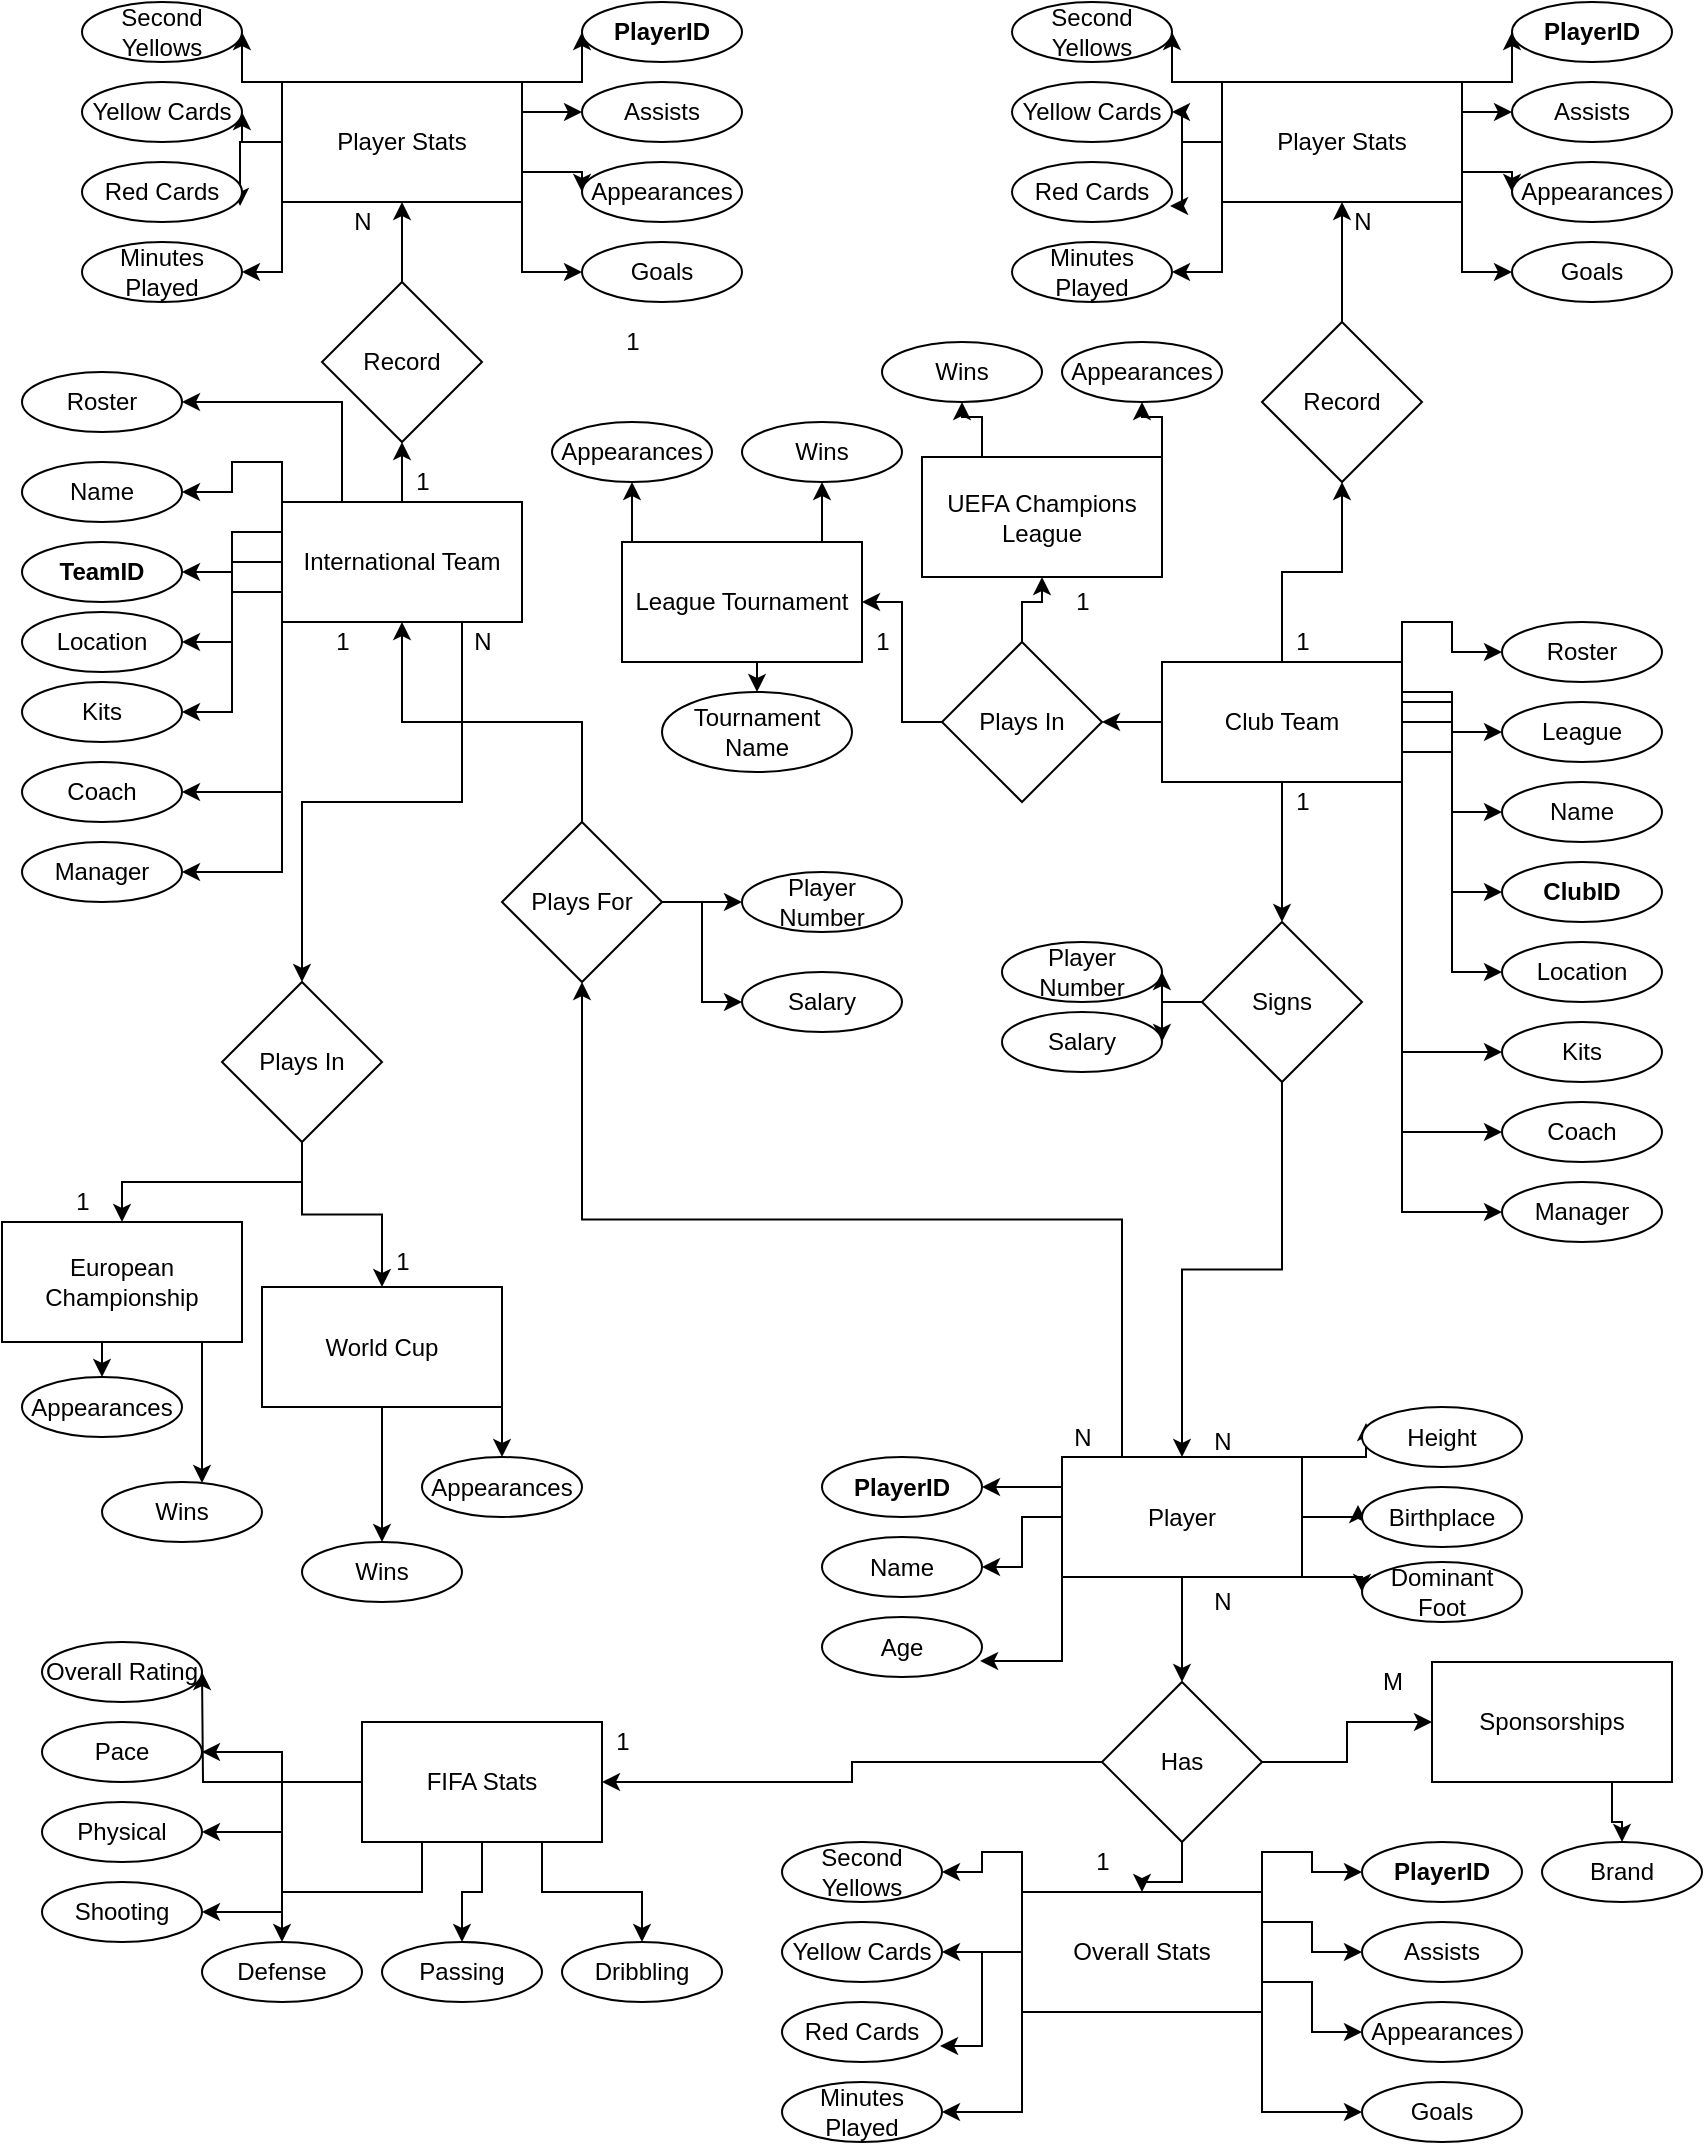 <mxfile version="14.8.3" type="github">
  <diagram id="hnnvDxnK_jNdMAZsy6wo" name="Page-1">
    <mxGraphModel dx="62" dy="824" grid="1" gridSize="10" guides="1" tooltips="1" connect="1" arrows="1" fold="1" page="1" pageScale="1" pageWidth="850" pageHeight="1100" math="0" shadow="0">
      <root>
        <mxCell id="0" />
        <mxCell id="1" parent="0" />
        <mxCell id="L8o548h7l8kxrl9L79Oe-96" style="edgeStyle=orthogonalEdgeStyle;rounded=0;orthogonalLoop=1;jettySize=auto;html=1;exitX=0.25;exitY=0;exitDx=0;exitDy=0;" edge="1" parent="1" source="L8o548h7l8kxrl9L79Oe-1" target="L8o548h7l8kxrl9L79Oe-9">
          <mxGeometry relative="1" as="geometry" />
        </mxCell>
        <mxCell id="L8o548h7l8kxrl9L79Oe-119" style="edgeStyle=orthogonalEdgeStyle;rounded=0;orthogonalLoop=1;jettySize=auto;html=1;exitX=0;exitY=0.25;exitDx=0;exitDy=0;entryX=1;entryY=0.5;entryDx=0;entryDy=0;" edge="1" parent="1" source="L8o548h7l8kxrl9L79Oe-1" target="L8o548h7l8kxrl9L79Oe-37">
          <mxGeometry relative="1" as="geometry" />
        </mxCell>
        <mxCell id="L8o548h7l8kxrl9L79Oe-120" style="edgeStyle=orthogonalEdgeStyle;rounded=0;orthogonalLoop=1;jettySize=auto;html=1;exitX=0;exitY=0.5;exitDx=0;exitDy=0;entryX=1;entryY=0.5;entryDx=0;entryDy=0;" edge="1" parent="1" source="L8o548h7l8kxrl9L79Oe-1" target="L8o548h7l8kxrl9L79Oe-2">
          <mxGeometry relative="1" as="geometry" />
        </mxCell>
        <mxCell id="L8o548h7l8kxrl9L79Oe-122" style="edgeStyle=orthogonalEdgeStyle;rounded=0;orthogonalLoop=1;jettySize=auto;html=1;exitX=0;exitY=1;exitDx=0;exitDy=0;entryX=0.988;entryY=0.733;entryDx=0;entryDy=0;entryPerimeter=0;" edge="1" parent="1" source="L8o548h7l8kxrl9L79Oe-1" target="L8o548h7l8kxrl9L79Oe-6">
          <mxGeometry relative="1" as="geometry" />
        </mxCell>
        <mxCell id="L8o548h7l8kxrl9L79Oe-123" style="edgeStyle=orthogonalEdgeStyle;rounded=0;orthogonalLoop=1;jettySize=auto;html=1;exitX=1;exitY=0;exitDx=0;exitDy=0;entryX=0.025;entryY=0.267;entryDx=0;entryDy=0;entryPerimeter=0;" edge="1" parent="1" source="L8o548h7l8kxrl9L79Oe-1" target="L8o548h7l8kxrl9L79Oe-14">
          <mxGeometry relative="1" as="geometry" />
        </mxCell>
        <mxCell id="L8o548h7l8kxrl9L79Oe-124" style="edgeStyle=orthogonalEdgeStyle;rounded=0;orthogonalLoop=1;jettySize=auto;html=1;exitX=1;exitY=0.5;exitDx=0;exitDy=0;entryX=-0.025;entryY=0.3;entryDx=0;entryDy=0;entryPerimeter=0;" edge="1" parent="1" source="L8o548h7l8kxrl9L79Oe-1" target="L8o548h7l8kxrl9L79Oe-8">
          <mxGeometry relative="1" as="geometry" />
        </mxCell>
        <mxCell id="L8o548h7l8kxrl9L79Oe-190" value="" style="edgeStyle=orthogonalEdgeStyle;rounded=0;orthogonalLoop=1;jettySize=auto;html=1;" edge="1" parent="1" source="L8o548h7l8kxrl9L79Oe-1" target="L8o548h7l8kxrl9L79Oe-47">
          <mxGeometry relative="1" as="geometry" />
        </mxCell>
        <mxCell id="L8o548h7l8kxrl9L79Oe-212" style="edgeStyle=orthogonalEdgeStyle;rounded=0;orthogonalLoop=1;jettySize=auto;html=1;exitX=1;exitY=1;exitDx=0;exitDy=0;entryX=0;entryY=0.5;entryDx=0;entryDy=0;" edge="1" parent="1" source="L8o548h7l8kxrl9L79Oe-1" target="L8o548h7l8kxrl9L79Oe-211">
          <mxGeometry relative="1" as="geometry" />
        </mxCell>
        <mxCell id="L8o548h7l8kxrl9L79Oe-1" value="Player" style="rounded=0;whiteSpace=wrap;html=1;" vertex="1" parent="1">
          <mxGeometry x="1380" y="747.5" width="120" height="60" as="geometry" />
        </mxCell>
        <mxCell id="L8o548h7l8kxrl9L79Oe-2" value="Name" style="ellipse;whiteSpace=wrap;html=1;" vertex="1" parent="1">
          <mxGeometry x="1260" y="787.5" width="80" height="30" as="geometry" />
        </mxCell>
        <mxCell id="L8o548h7l8kxrl9L79Oe-6" value="Age" style="ellipse;whiteSpace=wrap;html=1;" vertex="1" parent="1">
          <mxGeometry x="1260" y="827.5" width="80" height="30" as="geometry" />
        </mxCell>
        <mxCell id="L8o548h7l8kxrl9L79Oe-8" value="Birthplace" style="ellipse;whiteSpace=wrap;html=1;" vertex="1" parent="1">
          <mxGeometry x="1530" y="762.5" width="80" height="30" as="geometry" />
        </mxCell>
        <mxCell id="L8o548h7l8kxrl9L79Oe-97" style="edgeStyle=orthogonalEdgeStyle;rounded=0;orthogonalLoop=1;jettySize=auto;html=1;exitX=0.5;exitY=0;exitDx=0;exitDy=0;entryX=0.5;entryY=1;entryDx=0;entryDy=0;" edge="1" parent="1" source="L8o548h7l8kxrl9L79Oe-9" target="L8o548h7l8kxrl9L79Oe-18">
          <mxGeometry relative="1" as="geometry" />
        </mxCell>
        <mxCell id="L8o548h7l8kxrl9L79Oe-253" style="edgeStyle=orthogonalEdgeStyle;rounded=0;orthogonalLoop=1;jettySize=auto;html=1;exitX=1;exitY=0.5;exitDx=0;exitDy=0;entryX=0;entryY=0.5;entryDx=0;entryDy=0;" edge="1" parent="1" source="L8o548h7l8kxrl9L79Oe-9" target="L8o548h7l8kxrl9L79Oe-210">
          <mxGeometry relative="1" as="geometry" />
        </mxCell>
        <mxCell id="L8o548h7l8kxrl9L79Oe-254" style="edgeStyle=orthogonalEdgeStyle;rounded=0;orthogonalLoop=1;jettySize=auto;html=1;exitX=1;exitY=0.5;exitDx=0;exitDy=0;entryX=0;entryY=0.5;entryDx=0;entryDy=0;" edge="1" parent="1" source="L8o548h7l8kxrl9L79Oe-9" target="L8o548h7l8kxrl9L79Oe-182">
          <mxGeometry relative="1" as="geometry" />
        </mxCell>
        <mxCell id="L8o548h7l8kxrl9L79Oe-9" value="Plays For&lt;br&gt;" style="rhombus;whiteSpace=wrap;html=1;" vertex="1" parent="1">
          <mxGeometry x="1100" y="430" width="80" height="80" as="geometry" />
        </mxCell>
        <mxCell id="L8o548h7l8kxrl9L79Oe-14" value="Height" style="ellipse;whiteSpace=wrap;html=1;" vertex="1" parent="1">
          <mxGeometry x="1530" y="722.5" width="80" height="30" as="geometry" />
        </mxCell>
        <mxCell id="L8o548h7l8kxrl9L79Oe-15" value="Player Number" style="ellipse;whiteSpace=wrap;html=1;" vertex="1" parent="1">
          <mxGeometry x="1350" y="490" width="80" height="30" as="geometry" />
        </mxCell>
        <mxCell id="L8o548h7l8kxrl9L79Oe-95" value="" style="edgeStyle=orthogonalEdgeStyle;rounded=0;orthogonalLoop=1;jettySize=auto;html=1;" edge="1" parent="1" source="L8o548h7l8kxrl9L79Oe-16" target="L8o548h7l8kxrl9L79Oe-30">
          <mxGeometry relative="1" as="geometry" />
        </mxCell>
        <mxCell id="L8o548h7l8kxrl9L79Oe-106" style="edgeStyle=orthogonalEdgeStyle;rounded=0;orthogonalLoop=1;jettySize=auto;html=1;exitX=1;exitY=0;exitDx=0;exitDy=0;entryX=0;entryY=0.5;entryDx=0;entryDy=0;" edge="1" parent="1" source="L8o548h7l8kxrl9L79Oe-16" target="L8o548h7l8kxrl9L79Oe-60">
          <mxGeometry relative="1" as="geometry">
            <Array as="points">
              <mxPoint x="1550" y="370" />
              <mxPoint x="1575" y="370" />
              <mxPoint x="1575" y="385" />
            </Array>
          </mxGeometry>
        </mxCell>
        <mxCell id="L8o548h7l8kxrl9L79Oe-107" style="edgeStyle=orthogonalEdgeStyle;rounded=0;orthogonalLoop=1;jettySize=auto;html=1;exitX=1;exitY=0.25;exitDx=0;exitDy=0;entryX=0;entryY=0.5;entryDx=0;entryDy=0;" edge="1" parent="1" source="L8o548h7l8kxrl9L79Oe-16" target="L8o548h7l8kxrl9L79Oe-36">
          <mxGeometry relative="1" as="geometry" />
        </mxCell>
        <mxCell id="L8o548h7l8kxrl9L79Oe-108" style="edgeStyle=orthogonalEdgeStyle;rounded=0;orthogonalLoop=1;jettySize=auto;html=1;exitX=1;exitY=0.5;exitDx=0;exitDy=0;entryX=0;entryY=0.5;entryDx=0;entryDy=0;" edge="1" parent="1" source="L8o548h7l8kxrl9L79Oe-16" target="L8o548h7l8kxrl9L79Oe-57">
          <mxGeometry relative="1" as="geometry" />
        </mxCell>
        <mxCell id="L8o548h7l8kxrl9L79Oe-109" style="edgeStyle=orthogonalEdgeStyle;rounded=0;orthogonalLoop=1;jettySize=auto;html=1;exitX=1;exitY=0.75;exitDx=0;exitDy=0;entryX=0;entryY=0.5;entryDx=0;entryDy=0;" edge="1" parent="1" source="L8o548h7l8kxrl9L79Oe-16" target="L8o548h7l8kxrl9L79Oe-94">
          <mxGeometry relative="1" as="geometry" />
        </mxCell>
        <mxCell id="L8o548h7l8kxrl9L79Oe-110" style="edgeStyle=orthogonalEdgeStyle;rounded=0;orthogonalLoop=1;jettySize=auto;html=1;exitX=1;exitY=1;exitDx=0;exitDy=0;entryX=0;entryY=0.5;entryDx=0;entryDy=0;" edge="1" parent="1" source="L8o548h7l8kxrl9L79Oe-16" target="L8o548h7l8kxrl9L79Oe-93">
          <mxGeometry relative="1" as="geometry" />
        </mxCell>
        <mxCell id="L8o548h7l8kxrl9L79Oe-111" style="edgeStyle=orthogonalEdgeStyle;rounded=0;orthogonalLoop=1;jettySize=auto;html=1;exitX=1;exitY=1;exitDx=0;exitDy=0;entryX=0;entryY=0.5;entryDx=0;entryDy=0;" edge="1" parent="1" source="L8o548h7l8kxrl9L79Oe-16" target="L8o548h7l8kxrl9L79Oe-92">
          <mxGeometry relative="1" as="geometry" />
        </mxCell>
        <mxCell id="L8o548h7l8kxrl9L79Oe-112" style="edgeStyle=orthogonalEdgeStyle;rounded=0;orthogonalLoop=1;jettySize=auto;html=1;exitX=1;exitY=1;exitDx=0;exitDy=0;entryX=0;entryY=0.5;entryDx=0;entryDy=0;" edge="1" parent="1" source="L8o548h7l8kxrl9L79Oe-16" target="L8o548h7l8kxrl9L79Oe-91">
          <mxGeometry relative="1" as="geometry" />
        </mxCell>
        <mxCell id="L8o548h7l8kxrl9L79Oe-172" value="" style="edgeStyle=orthogonalEdgeStyle;rounded=0;orthogonalLoop=1;jettySize=auto;html=1;" edge="1" parent="1" source="L8o548h7l8kxrl9L79Oe-16" target="L8o548h7l8kxrl9L79Oe-171">
          <mxGeometry relative="1" as="geometry" />
        </mxCell>
        <mxCell id="L8o548h7l8kxrl9L79Oe-209" style="edgeStyle=orthogonalEdgeStyle;rounded=0;orthogonalLoop=1;jettySize=auto;html=1;exitX=1;exitY=0;exitDx=0;exitDy=0;entryX=0;entryY=0.5;entryDx=0;entryDy=0;" edge="1" parent="1" source="L8o548h7l8kxrl9L79Oe-16" target="L8o548h7l8kxrl9L79Oe-207">
          <mxGeometry relative="1" as="geometry" />
        </mxCell>
        <mxCell id="L8o548h7l8kxrl9L79Oe-230" value="" style="edgeStyle=orthogonalEdgeStyle;rounded=0;orthogonalLoop=1;jettySize=auto;html=1;" edge="1" parent="1" source="L8o548h7l8kxrl9L79Oe-16" target="L8o548h7l8kxrl9L79Oe-229">
          <mxGeometry relative="1" as="geometry" />
        </mxCell>
        <mxCell id="L8o548h7l8kxrl9L79Oe-16" value="Club Team" style="rounded=0;whiteSpace=wrap;html=1;" vertex="1" parent="1">
          <mxGeometry x="1430" y="350" width="120" height="60" as="geometry" />
        </mxCell>
        <mxCell id="L8o548h7l8kxrl9L79Oe-113" style="edgeStyle=orthogonalEdgeStyle;rounded=0;orthogonalLoop=1;jettySize=auto;html=1;exitX=0;exitY=0;exitDx=0;exitDy=0;entryX=1;entryY=0.5;entryDx=0;entryDy=0;" edge="1" parent="1" source="L8o548h7l8kxrl9L79Oe-18" target="L8o548h7l8kxrl9L79Oe-34">
          <mxGeometry relative="1" as="geometry" />
        </mxCell>
        <mxCell id="L8o548h7l8kxrl9L79Oe-114" style="edgeStyle=orthogonalEdgeStyle;rounded=0;orthogonalLoop=1;jettySize=auto;html=1;exitX=0;exitY=0.25;exitDx=0;exitDy=0;entryX=1;entryY=0.5;entryDx=0;entryDy=0;" edge="1" parent="1" source="L8o548h7l8kxrl9L79Oe-18" target="L8o548h7l8kxrl9L79Oe-56">
          <mxGeometry relative="1" as="geometry" />
        </mxCell>
        <mxCell id="L8o548h7l8kxrl9L79Oe-115" style="edgeStyle=orthogonalEdgeStyle;rounded=0;orthogonalLoop=1;jettySize=auto;html=1;exitX=0;exitY=0.5;exitDx=0;exitDy=0;entryX=1;entryY=0.5;entryDx=0;entryDy=0;" edge="1" parent="1" source="L8o548h7l8kxrl9L79Oe-18" target="L8o548h7l8kxrl9L79Oe-69">
          <mxGeometry relative="1" as="geometry" />
        </mxCell>
        <mxCell id="L8o548h7l8kxrl9L79Oe-116" style="edgeStyle=orthogonalEdgeStyle;rounded=0;orthogonalLoop=1;jettySize=auto;html=1;exitX=0;exitY=0.75;exitDx=0;exitDy=0;entryX=1;entryY=0.5;entryDx=0;entryDy=0;" edge="1" parent="1" source="L8o548h7l8kxrl9L79Oe-18" target="L8o548h7l8kxrl9L79Oe-68">
          <mxGeometry relative="1" as="geometry" />
        </mxCell>
        <mxCell id="L8o548h7l8kxrl9L79Oe-117" style="edgeStyle=orthogonalEdgeStyle;rounded=0;orthogonalLoop=1;jettySize=auto;html=1;exitX=0;exitY=1;exitDx=0;exitDy=0;entryX=1;entryY=0.5;entryDx=0;entryDy=0;" edge="1" parent="1" source="L8o548h7l8kxrl9L79Oe-18" target="L8o548h7l8kxrl9L79Oe-67">
          <mxGeometry relative="1" as="geometry" />
        </mxCell>
        <mxCell id="L8o548h7l8kxrl9L79Oe-118" style="edgeStyle=orthogonalEdgeStyle;rounded=0;orthogonalLoop=1;jettySize=auto;html=1;exitX=0;exitY=1;exitDx=0;exitDy=0;entryX=1;entryY=0.5;entryDx=0;entryDy=0;" edge="1" parent="1" source="L8o548h7l8kxrl9L79Oe-18" target="L8o548h7l8kxrl9L79Oe-66">
          <mxGeometry relative="1" as="geometry" />
        </mxCell>
        <mxCell id="L8o548h7l8kxrl9L79Oe-176" value="" style="edgeStyle=orthogonalEdgeStyle;rounded=0;orthogonalLoop=1;jettySize=auto;html=1;" edge="1" parent="1" source="L8o548h7l8kxrl9L79Oe-18" target="L8o548h7l8kxrl9L79Oe-174">
          <mxGeometry relative="1" as="geometry" />
        </mxCell>
        <mxCell id="L8o548h7l8kxrl9L79Oe-180" style="edgeStyle=orthogonalEdgeStyle;rounded=0;orthogonalLoop=1;jettySize=auto;html=1;exitX=0.75;exitY=1;exitDx=0;exitDy=0;" edge="1" parent="1" source="L8o548h7l8kxrl9L79Oe-18" target="L8o548h7l8kxrl9L79Oe-78">
          <mxGeometry relative="1" as="geometry" />
        </mxCell>
        <mxCell id="L8o548h7l8kxrl9L79Oe-208" style="edgeStyle=orthogonalEdgeStyle;rounded=0;orthogonalLoop=1;jettySize=auto;html=1;exitX=0.25;exitY=0;exitDx=0;exitDy=0;entryX=1;entryY=0.5;entryDx=0;entryDy=0;" edge="1" parent="1" source="L8o548h7l8kxrl9L79Oe-18" target="L8o548h7l8kxrl9L79Oe-206">
          <mxGeometry relative="1" as="geometry" />
        </mxCell>
        <mxCell id="L8o548h7l8kxrl9L79Oe-18" value="International Team" style="rounded=0;whiteSpace=wrap;html=1;" vertex="1" parent="1">
          <mxGeometry x="990" y="270" width="120" height="60" as="geometry" />
        </mxCell>
        <mxCell id="L8o548h7l8kxrl9L79Oe-191" style="edgeStyle=orthogonalEdgeStyle;rounded=0;orthogonalLoop=1;jettySize=auto;html=1;exitX=0.5;exitY=1;exitDx=0;exitDy=0;" edge="1" parent="1" source="L8o548h7l8kxrl9L79Oe-30" target="L8o548h7l8kxrl9L79Oe-1">
          <mxGeometry relative="1" as="geometry" />
        </mxCell>
        <mxCell id="L8o548h7l8kxrl9L79Oe-200" style="edgeStyle=orthogonalEdgeStyle;rounded=0;orthogonalLoop=1;jettySize=auto;html=1;exitX=0;exitY=0.5;exitDx=0;exitDy=0;" edge="1" parent="1" source="L8o548h7l8kxrl9L79Oe-30" target="L8o548h7l8kxrl9L79Oe-15">
          <mxGeometry relative="1" as="geometry" />
        </mxCell>
        <mxCell id="L8o548h7l8kxrl9L79Oe-201" style="edgeStyle=orthogonalEdgeStyle;rounded=0;orthogonalLoop=1;jettySize=auto;html=1;exitX=0;exitY=0.5;exitDx=0;exitDy=0;entryX=1;entryY=0.5;entryDx=0;entryDy=0;" edge="1" parent="1" source="L8o548h7l8kxrl9L79Oe-30" target="L8o548h7l8kxrl9L79Oe-70">
          <mxGeometry relative="1" as="geometry" />
        </mxCell>
        <mxCell id="L8o548h7l8kxrl9L79Oe-30" value="Signs" style="rhombus;whiteSpace=wrap;html=1;" vertex="1" parent="1">
          <mxGeometry x="1450" y="480" width="80" height="80" as="geometry" />
        </mxCell>
        <mxCell id="L8o548h7l8kxrl9L79Oe-34" value="Name" style="ellipse;whiteSpace=wrap;html=1;rounded=0;" vertex="1" parent="1">
          <mxGeometry x="860" y="250" width="80" height="30" as="geometry" />
        </mxCell>
        <mxCell id="L8o548h7l8kxrl9L79Oe-36" value="Name" style="ellipse;whiteSpace=wrap;html=1;rounded=0;" vertex="1" parent="1">
          <mxGeometry x="1600" y="410" width="80" height="30" as="geometry" />
        </mxCell>
        <mxCell id="L8o548h7l8kxrl9L79Oe-37" value="&lt;b&gt;PlayerID&lt;/b&gt;" style="ellipse;whiteSpace=wrap;html=1;" vertex="1" parent="1">
          <mxGeometry x="1260" y="747.5" width="80" height="30" as="geometry" />
        </mxCell>
        <mxCell id="L8o548h7l8kxrl9L79Oe-177" value="" style="edgeStyle=orthogonalEdgeStyle;rounded=0;orthogonalLoop=1;jettySize=auto;html=1;" edge="1" parent="1" source="L8o548h7l8kxrl9L79Oe-47" target="L8o548h7l8kxrl9L79Oe-48">
          <mxGeometry relative="1" as="geometry" />
        </mxCell>
        <mxCell id="L8o548h7l8kxrl9L79Oe-214" value="" style="edgeStyle=orthogonalEdgeStyle;rounded=0;orthogonalLoop=1;jettySize=auto;html=1;" edge="1" parent="1" source="L8o548h7l8kxrl9L79Oe-47" target="L8o548h7l8kxrl9L79Oe-213">
          <mxGeometry relative="1" as="geometry" />
        </mxCell>
        <mxCell id="L8o548h7l8kxrl9L79Oe-279" value="" style="edgeStyle=orthogonalEdgeStyle;rounded=0;orthogonalLoop=1;jettySize=auto;html=1;" edge="1" parent="1" source="L8o548h7l8kxrl9L79Oe-47" target="L8o548h7l8kxrl9L79Oe-267">
          <mxGeometry relative="1" as="geometry" />
        </mxCell>
        <mxCell id="L8o548h7l8kxrl9L79Oe-47" value="Has" style="rhombus;whiteSpace=wrap;html=1;" vertex="1" parent="1">
          <mxGeometry x="1400" y="860" width="80" height="80" as="geometry" />
        </mxCell>
        <mxCell id="L8o548h7l8kxrl9L79Oe-278" style="edgeStyle=orthogonalEdgeStyle;rounded=0;orthogonalLoop=1;jettySize=auto;html=1;exitX=0.75;exitY=1;exitDx=0;exitDy=0;" edge="1" parent="1" source="L8o548h7l8kxrl9L79Oe-48" target="L8o548h7l8kxrl9L79Oe-204">
          <mxGeometry relative="1" as="geometry" />
        </mxCell>
        <mxCell id="L8o548h7l8kxrl9L79Oe-48" value="Sponsorships" style="rounded=0;whiteSpace=wrap;html=1;" vertex="1" parent="1">
          <mxGeometry x="1565" y="850" width="120" height="60" as="geometry" />
        </mxCell>
        <mxCell id="L8o548h7l8kxrl9L79Oe-56" value="&lt;b&gt;TeamID&lt;/b&gt;" style="ellipse;whiteSpace=wrap;html=1;" vertex="1" parent="1">
          <mxGeometry x="860" y="290" width="80" height="30" as="geometry" />
        </mxCell>
        <mxCell id="L8o548h7l8kxrl9L79Oe-57" value="&lt;b&gt;ClubID&lt;/b&gt;" style="ellipse;whiteSpace=wrap;html=1;" vertex="1" parent="1">
          <mxGeometry x="1600" y="450" width="80" height="30" as="geometry" />
        </mxCell>
        <mxCell id="L8o548h7l8kxrl9L79Oe-60" value="League" style="ellipse;whiteSpace=wrap;html=1;" vertex="1" parent="1">
          <mxGeometry x="1600" y="370" width="80" height="30" as="geometry" />
        </mxCell>
        <mxCell id="L8o548h7l8kxrl9L79Oe-61" value="Wins" style="ellipse;whiteSpace=wrap;html=1;" vertex="1" parent="1">
          <mxGeometry x="1000" y="790" width="80" height="30" as="geometry" />
        </mxCell>
        <mxCell id="L8o548h7l8kxrl9L79Oe-62" value="Appearances" style="ellipse;whiteSpace=wrap;html=1;" vertex="1" parent="1">
          <mxGeometry x="1060" y="747.5" width="80" height="30" as="geometry" />
        </mxCell>
        <mxCell id="L8o548h7l8kxrl9L79Oe-66" value="Manager" style="ellipse;whiteSpace=wrap;html=1;" vertex="1" parent="1">
          <mxGeometry x="860" y="440" width="80" height="30" as="geometry" />
        </mxCell>
        <mxCell id="L8o548h7l8kxrl9L79Oe-67" value="Coach" style="ellipse;whiteSpace=wrap;html=1;" vertex="1" parent="1">
          <mxGeometry x="860" y="400" width="80" height="30" as="geometry" />
        </mxCell>
        <mxCell id="L8o548h7l8kxrl9L79Oe-68" value="Kits" style="ellipse;whiteSpace=wrap;html=1;" vertex="1" parent="1">
          <mxGeometry x="860" y="360" width="80" height="30" as="geometry" />
        </mxCell>
        <mxCell id="L8o548h7l8kxrl9L79Oe-69" value="Location" style="ellipse;whiteSpace=wrap;html=1;" vertex="1" parent="1">
          <mxGeometry x="860" y="325" width="80" height="30" as="geometry" />
        </mxCell>
        <mxCell id="L8o548h7l8kxrl9L79Oe-70" value="Salary" style="ellipse;whiteSpace=wrap;html=1;" vertex="1" parent="1">
          <mxGeometry x="1350" y="525" width="80" height="30" as="geometry" />
        </mxCell>
        <mxCell id="L8o548h7l8kxrl9L79Oe-81" value="" style="edgeStyle=orthogonalEdgeStyle;rounded=0;orthogonalLoop=1;jettySize=auto;html=1;" edge="1" parent="1" source="L8o548h7l8kxrl9L79Oe-78" target="L8o548h7l8kxrl9L79Oe-80">
          <mxGeometry relative="1" as="geometry" />
        </mxCell>
        <mxCell id="L8o548h7l8kxrl9L79Oe-178" value="" style="edgeStyle=orthogonalEdgeStyle;rounded=0;orthogonalLoop=1;jettySize=auto;html=1;" edge="1" parent="1" source="L8o548h7l8kxrl9L79Oe-78" target="L8o548h7l8kxrl9L79Oe-86">
          <mxGeometry relative="1" as="geometry" />
        </mxCell>
        <mxCell id="L8o548h7l8kxrl9L79Oe-78" value="Plays In" style="rhombus;whiteSpace=wrap;html=1;" vertex="1" parent="1">
          <mxGeometry x="960" y="510" width="80" height="80" as="geometry" />
        </mxCell>
        <mxCell id="L8o548h7l8kxrl9L79Oe-186" style="edgeStyle=orthogonalEdgeStyle;rounded=0;orthogonalLoop=1;jettySize=auto;html=1;exitX=1;exitY=1;exitDx=0;exitDy=0;" edge="1" parent="1" source="L8o548h7l8kxrl9L79Oe-80" target="L8o548h7l8kxrl9L79Oe-62">
          <mxGeometry relative="1" as="geometry" />
        </mxCell>
        <mxCell id="L8o548h7l8kxrl9L79Oe-188" style="edgeStyle=orthogonalEdgeStyle;rounded=0;orthogonalLoop=1;jettySize=auto;html=1;exitX=0.5;exitY=1;exitDx=0;exitDy=0;entryX=0.5;entryY=0;entryDx=0;entryDy=0;" edge="1" parent="1" source="L8o548h7l8kxrl9L79Oe-80" target="L8o548h7l8kxrl9L79Oe-61">
          <mxGeometry relative="1" as="geometry" />
        </mxCell>
        <mxCell id="L8o548h7l8kxrl9L79Oe-80" value="World Cup" style="rounded=0;whiteSpace=wrap;html=1;" vertex="1" parent="1">
          <mxGeometry x="980" y="662.5" width="120" height="60" as="geometry" />
        </mxCell>
        <mxCell id="L8o548h7l8kxrl9L79Oe-131" value="" style="edgeStyle=orthogonalEdgeStyle;rounded=0;orthogonalLoop=1;jettySize=auto;html=1;" edge="1" parent="1" source="L8o548h7l8kxrl9L79Oe-86" target="L8o548h7l8kxrl9L79Oe-130">
          <mxGeometry relative="1" as="geometry">
            <Array as="points">
              <mxPoint x="900" y="700" />
              <mxPoint x="900" y="700" />
            </Array>
          </mxGeometry>
        </mxCell>
        <mxCell id="L8o548h7l8kxrl9L79Oe-189" style="edgeStyle=orthogonalEdgeStyle;rounded=0;orthogonalLoop=1;jettySize=auto;html=1;exitX=0.75;exitY=1;exitDx=0;exitDy=0;" edge="1" parent="1" source="L8o548h7l8kxrl9L79Oe-86" target="L8o548h7l8kxrl9L79Oe-129">
          <mxGeometry relative="1" as="geometry">
            <Array as="points">
              <mxPoint x="950" y="690" />
            </Array>
          </mxGeometry>
        </mxCell>
        <mxCell id="L8o548h7l8kxrl9L79Oe-86" value="European Championship" style="rounded=0;whiteSpace=wrap;html=1;" vertex="1" parent="1">
          <mxGeometry x="850" y="630" width="120" height="60" as="geometry" />
        </mxCell>
        <mxCell id="L8o548h7l8kxrl9L79Oe-91" value="Manager" style="ellipse;whiteSpace=wrap;html=1;" vertex="1" parent="1">
          <mxGeometry x="1600" y="610" width="80" height="30" as="geometry" />
        </mxCell>
        <mxCell id="L8o548h7l8kxrl9L79Oe-92" value="Coach" style="ellipse;whiteSpace=wrap;html=1;" vertex="1" parent="1">
          <mxGeometry x="1600" y="570" width="80" height="30" as="geometry" />
        </mxCell>
        <mxCell id="L8o548h7l8kxrl9L79Oe-93" value="Kits" style="ellipse;whiteSpace=wrap;html=1;" vertex="1" parent="1">
          <mxGeometry x="1600" y="530" width="80" height="30" as="geometry" />
        </mxCell>
        <mxCell id="L8o548h7l8kxrl9L79Oe-94" value="Location" style="ellipse;whiteSpace=wrap;html=1;" vertex="1" parent="1">
          <mxGeometry x="1600" y="490" width="80" height="30" as="geometry" />
        </mxCell>
        <mxCell id="L8o548h7l8kxrl9L79Oe-100" value="N" style="text;html=1;align=center;verticalAlign=middle;resizable=0;points=[];autosize=1;strokeColor=none;" vertex="1" parent="1">
          <mxGeometry x="1380" y="727.5" width="20" height="20" as="geometry" />
        </mxCell>
        <mxCell id="L8o548h7l8kxrl9L79Oe-101" value="1" style="text;html=1;align=center;verticalAlign=middle;resizable=0;points=[];autosize=1;strokeColor=none;" vertex="1" parent="1">
          <mxGeometry x="1010" y="330" width="20" height="20" as="geometry" />
        </mxCell>
        <mxCell id="L8o548h7l8kxrl9L79Oe-104" value="M" style="text;html=1;align=center;verticalAlign=middle;resizable=0;points=[];autosize=1;strokeColor=none;" vertex="1" parent="1">
          <mxGeometry x="1530" y="850" width="30" height="20" as="geometry" />
        </mxCell>
        <mxCell id="L8o548h7l8kxrl9L79Oe-129" value="Wins" style="ellipse;whiteSpace=wrap;html=1;" vertex="1" parent="1">
          <mxGeometry x="900" y="760" width="80" height="30" as="geometry" />
        </mxCell>
        <mxCell id="L8o548h7l8kxrl9L79Oe-130" value="Appearances" style="ellipse;whiteSpace=wrap;html=1;" vertex="1" parent="1">
          <mxGeometry x="860" y="707.5" width="80" height="30" as="geometry" />
        </mxCell>
        <mxCell id="L8o548h7l8kxrl9L79Oe-145" value="" style="edgeStyle=orthogonalEdgeStyle;rounded=0;orthogonalLoop=1;jettySize=auto;html=1;" edge="1" parent="1" source="L8o548h7l8kxrl9L79Oe-135" target="L8o548h7l8kxrl9L79Oe-140">
          <mxGeometry relative="1" as="geometry" />
        </mxCell>
        <mxCell id="L8o548h7l8kxrl9L79Oe-146" style="edgeStyle=orthogonalEdgeStyle;rounded=0;orthogonalLoop=1;jettySize=auto;html=1;exitX=0;exitY=0.5;exitDx=0;exitDy=0;entryX=0.988;entryY=0.733;entryDx=0;entryDy=0;entryPerimeter=0;" edge="1" parent="1" source="L8o548h7l8kxrl9L79Oe-135" target="L8o548h7l8kxrl9L79Oe-139">
          <mxGeometry relative="1" as="geometry" />
        </mxCell>
        <mxCell id="L8o548h7l8kxrl9L79Oe-147" style="edgeStyle=orthogonalEdgeStyle;rounded=0;orthogonalLoop=1;jettySize=auto;html=1;exitX=0;exitY=1;exitDx=0;exitDy=0;entryX=1;entryY=0.5;entryDx=0;entryDy=0;" edge="1" parent="1" source="L8o548h7l8kxrl9L79Oe-135" target="L8o548h7l8kxrl9L79Oe-137">
          <mxGeometry relative="1" as="geometry" />
        </mxCell>
        <mxCell id="L8o548h7l8kxrl9L79Oe-148" style="edgeStyle=orthogonalEdgeStyle;rounded=0;orthogonalLoop=1;jettySize=auto;html=1;exitX=0;exitY=0;exitDx=0;exitDy=0;entryX=1;entryY=0.5;entryDx=0;entryDy=0;" edge="1" parent="1" source="L8o548h7l8kxrl9L79Oe-135" target="L8o548h7l8kxrl9L79Oe-138">
          <mxGeometry relative="1" as="geometry" />
        </mxCell>
        <mxCell id="L8o548h7l8kxrl9L79Oe-149" style="edgeStyle=orthogonalEdgeStyle;rounded=0;orthogonalLoop=1;jettySize=auto;html=1;exitX=1;exitY=0;exitDx=0;exitDy=0;entryX=0;entryY=0.5;entryDx=0;entryDy=0;" edge="1" parent="1" source="L8o548h7l8kxrl9L79Oe-135" target="L8o548h7l8kxrl9L79Oe-136">
          <mxGeometry relative="1" as="geometry" />
        </mxCell>
        <mxCell id="L8o548h7l8kxrl9L79Oe-150" style="edgeStyle=orthogonalEdgeStyle;rounded=0;orthogonalLoop=1;jettySize=auto;html=1;exitX=1;exitY=0.25;exitDx=0;exitDy=0;entryX=0;entryY=0.5;entryDx=0;entryDy=0;" edge="1" parent="1" source="L8o548h7l8kxrl9L79Oe-135" target="L8o548h7l8kxrl9L79Oe-141">
          <mxGeometry relative="1" as="geometry" />
        </mxCell>
        <mxCell id="L8o548h7l8kxrl9L79Oe-151" style="edgeStyle=orthogonalEdgeStyle;rounded=0;orthogonalLoop=1;jettySize=auto;html=1;exitX=1;exitY=0.75;exitDx=0;exitDy=0;entryX=0;entryY=0.5;entryDx=0;entryDy=0;" edge="1" parent="1" source="L8o548h7l8kxrl9L79Oe-135" target="L8o548h7l8kxrl9L79Oe-143">
          <mxGeometry relative="1" as="geometry" />
        </mxCell>
        <mxCell id="L8o548h7l8kxrl9L79Oe-153" style="edgeStyle=orthogonalEdgeStyle;rounded=0;orthogonalLoop=1;jettySize=auto;html=1;exitX=1;exitY=1;exitDx=0;exitDy=0;entryX=0;entryY=0.5;entryDx=0;entryDy=0;" edge="1" parent="1" source="L8o548h7l8kxrl9L79Oe-135" target="L8o548h7l8kxrl9L79Oe-142">
          <mxGeometry relative="1" as="geometry" />
        </mxCell>
        <mxCell id="L8o548h7l8kxrl9L79Oe-135" value="Player Stats" style="rounded=0;whiteSpace=wrap;html=1;" vertex="1" parent="1">
          <mxGeometry x="1460" y="60" width="120" height="60" as="geometry" />
        </mxCell>
        <mxCell id="L8o548h7l8kxrl9L79Oe-136" value="&lt;b&gt;PlayerID&lt;/b&gt;" style="ellipse;whiteSpace=wrap;html=1;" vertex="1" parent="1">
          <mxGeometry x="1605" y="20" width="80" height="30" as="geometry" />
        </mxCell>
        <mxCell id="L8o548h7l8kxrl9L79Oe-137" value="Minutes Played" style="ellipse;whiteSpace=wrap;html=1;" vertex="1" parent="1">
          <mxGeometry x="1355" y="140" width="80" height="30" as="geometry" />
        </mxCell>
        <mxCell id="L8o548h7l8kxrl9L79Oe-138" value="Second Yellows" style="ellipse;whiteSpace=wrap;html=1;" vertex="1" parent="1">
          <mxGeometry x="1355" y="20" width="80" height="30" as="geometry" />
        </mxCell>
        <mxCell id="L8o548h7l8kxrl9L79Oe-139" value="Red Cards" style="ellipse;whiteSpace=wrap;html=1;" vertex="1" parent="1">
          <mxGeometry x="1355" y="100" width="80" height="30" as="geometry" />
        </mxCell>
        <mxCell id="L8o548h7l8kxrl9L79Oe-140" value="Yellow Cards" style="ellipse;whiteSpace=wrap;html=1;" vertex="1" parent="1">
          <mxGeometry x="1355" y="60" width="80" height="30" as="geometry" />
        </mxCell>
        <mxCell id="L8o548h7l8kxrl9L79Oe-141" value="Assists" style="ellipse;whiteSpace=wrap;html=1;" vertex="1" parent="1">
          <mxGeometry x="1605" y="60" width="80" height="30" as="geometry" />
        </mxCell>
        <mxCell id="L8o548h7l8kxrl9L79Oe-142" value="Goals" style="ellipse;whiteSpace=wrap;html=1;" vertex="1" parent="1">
          <mxGeometry x="1605" y="140" width="80" height="30" as="geometry" />
        </mxCell>
        <mxCell id="L8o548h7l8kxrl9L79Oe-143" value="Appearances" style="ellipse;whiteSpace=wrap;html=1;" vertex="1" parent="1">
          <mxGeometry x="1605" y="100" width="80" height="30" as="geometry" />
        </mxCell>
        <mxCell id="L8o548h7l8kxrl9L79Oe-154" value="" style="edgeStyle=orthogonalEdgeStyle;rounded=0;orthogonalLoop=1;jettySize=auto;html=1;" edge="1" parent="1" source="L8o548h7l8kxrl9L79Oe-162" target="L8o548h7l8kxrl9L79Oe-167">
          <mxGeometry relative="1" as="geometry" />
        </mxCell>
        <mxCell id="L8o548h7l8kxrl9L79Oe-155" style="edgeStyle=orthogonalEdgeStyle;rounded=0;orthogonalLoop=1;jettySize=auto;html=1;exitX=0;exitY=0.5;exitDx=0;exitDy=0;entryX=0.988;entryY=0.733;entryDx=0;entryDy=0;entryPerimeter=0;" edge="1" parent="1" source="L8o548h7l8kxrl9L79Oe-162" target="L8o548h7l8kxrl9L79Oe-166">
          <mxGeometry relative="1" as="geometry" />
        </mxCell>
        <mxCell id="L8o548h7l8kxrl9L79Oe-156" style="edgeStyle=orthogonalEdgeStyle;rounded=0;orthogonalLoop=1;jettySize=auto;html=1;exitX=0;exitY=1;exitDx=0;exitDy=0;entryX=1;entryY=0.5;entryDx=0;entryDy=0;" edge="1" parent="1" source="L8o548h7l8kxrl9L79Oe-162" target="L8o548h7l8kxrl9L79Oe-164">
          <mxGeometry relative="1" as="geometry" />
        </mxCell>
        <mxCell id="L8o548h7l8kxrl9L79Oe-157" style="edgeStyle=orthogonalEdgeStyle;rounded=0;orthogonalLoop=1;jettySize=auto;html=1;exitX=0;exitY=0;exitDx=0;exitDy=0;entryX=1;entryY=0.5;entryDx=0;entryDy=0;" edge="1" parent="1" source="L8o548h7l8kxrl9L79Oe-162" target="L8o548h7l8kxrl9L79Oe-165">
          <mxGeometry relative="1" as="geometry" />
        </mxCell>
        <mxCell id="L8o548h7l8kxrl9L79Oe-158" style="edgeStyle=orthogonalEdgeStyle;rounded=0;orthogonalLoop=1;jettySize=auto;html=1;exitX=1;exitY=0;exitDx=0;exitDy=0;entryX=0;entryY=0.5;entryDx=0;entryDy=0;" edge="1" parent="1" source="L8o548h7l8kxrl9L79Oe-162" target="L8o548h7l8kxrl9L79Oe-163">
          <mxGeometry relative="1" as="geometry" />
        </mxCell>
        <mxCell id="L8o548h7l8kxrl9L79Oe-159" style="edgeStyle=orthogonalEdgeStyle;rounded=0;orthogonalLoop=1;jettySize=auto;html=1;exitX=1;exitY=0.25;exitDx=0;exitDy=0;entryX=0;entryY=0.5;entryDx=0;entryDy=0;" edge="1" parent="1" source="L8o548h7l8kxrl9L79Oe-162" target="L8o548h7l8kxrl9L79Oe-168">
          <mxGeometry relative="1" as="geometry" />
        </mxCell>
        <mxCell id="L8o548h7l8kxrl9L79Oe-160" style="edgeStyle=orthogonalEdgeStyle;rounded=0;orthogonalLoop=1;jettySize=auto;html=1;exitX=1;exitY=0.75;exitDx=0;exitDy=0;entryX=0;entryY=0.5;entryDx=0;entryDy=0;" edge="1" parent="1" source="L8o548h7l8kxrl9L79Oe-162" target="L8o548h7l8kxrl9L79Oe-170">
          <mxGeometry relative="1" as="geometry" />
        </mxCell>
        <mxCell id="L8o548h7l8kxrl9L79Oe-161" style="edgeStyle=orthogonalEdgeStyle;rounded=0;orthogonalLoop=1;jettySize=auto;html=1;exitX=1;exitY=1;exitDx=0;exitDy=0;entryX=0;entryY=0.5;entryDx=0;entryDy=0;" edge="1" parent="1" source="L8o548h7l8kxrl9L79Oe-162" target="L8o548h7l8kxrl9L79Oe-169">
          <mxGeometry relative="1" as="geometry" />
        </mxCell>
        <mxCell id="L8o548h7l8kxrl9L79Oe-162" value="Player Stats" style="rounded=0;whiteSpace=wrap;html=1;" vertex="1" parent="1">
          <mxGeometry x="990" y="60" width="120" height="60" as="geometry" />
        </mxCell>
        <mxCell id="L8o548h7l8kxrl9L79Oe-163" value="&lt;b&gt;PlayerID&lt;/b&gt;" style="ellipse;whiteSpace=wrap;html=1;" vertex="1" parent="1">
          <mxGeometry x="1140" y="20" width="80" height="30" as="geometry" />
        </mxCell>
        <mxCell id="L8o548h7l8kxrl9L79Oe-164" value="Minutes Played" style="ellipse;whiteSpace=wrap;html=1;" vertex="1" parent="1">
          <mxGeometry x="890" y="140" width="80" height="30" as="geometry" />
        </mxCell>
        <mxCell id="L8o548h7l8kxrl9L79Oe-165" value="Second Yellows" style="ellipse;whiteSpace=wrap;html=1;" vertex="1" parent="1">
          <mxGeometry x="890" y="20" width="80" height="30" as="geometry" />
        </mxCell>
        <mxCell id="L8o548h7l8kxrl9L79Oe-166" value="Red Cards" style="ellipse;whiteSpace=wrap;html=1;" vertex="1" parent="1">
          <mxGeometry x="890" y="100" width="80" height="30" as="geometry" />
        </mxCell>
        <mxCell id="L8o548h7l8kxrl9L79Oe-167" value="Yellow Cards" style="ellipse;whiteSpace=wrap;html=1;" vertex="1" parent="1">
          <mxGeometry x="890" y="60" width="80" height="30" as="geometry" />
        </mxCell>
        <mxCell id="L8o548h7l8kxrl9L79Oe-168" value="Assists" style="ellipse;whiteSpace=wrap;html=1;" vertex="1" parent="1">
          <mxGeometry x="1140" y="60" width="80" height="30" as="geometry" />
        </mxCell>
        <mxCell id="L8o548h7l8kxrl9L79Oe-169" value="Goals" style="ellipse;whiteSpace=wrap;html=1;" vertex="1" parent="1">
          <mxGeometry x="1140" y="140" width="80" height="30" as="geometry" />
        </mxCell>
        <mxCell id="L8o548h7l8kxrl9L79Oe-170" value="Appearances" style="ellipse;whiteSpace=wrap;html=1;" vertex="1" parent="1">
          <mxGeometry x="1140" y="100" width="80" height="30" as="geometry" />
        </mxCell>
        <mxCell id="L8o548h7l8kxrl9L79Oe-173" value="" style="edgeStyle=orthogonalEdgeStyle;rounded=0;orthogonalLoop=1;jettySize=auto;html=1;" edge="1" parent="1" source="L8o548h7l8kxrl9L79Oe-171" target="L8o548h7l8kxrl9L79Oe-135">
          <mxGeometry relative="1" as="geometry" />
        </mxCell>
        <mxCell id="L8o548h7l8kxrl9L79Oe-171" value="Record" style="rhombus;whiteSpace=wrap;html=1;rounded=0;" vertex="1" parent="1">
          <mxGeometry x="1480" y="180" width="80" height="80" as="geometry" />
        </mxCell>
        <mxCell id="L8o548h7l8kxrl9L79Oe-175" value="" style="edgeStyle=orthogonalEdgeStyle;rounded=0;orthogonalLoop=1;jettySize=auto;html=1;" edge="1" parent="1" source="L8o548h7l8kxrl9L79Oe-174" target="L8o548h7l8kxrl9L79Oe-162">
          <mxGeometry relative="1" as="geometry" />
        </mxCell>
        <mxCell id="L8o548h7l8kxrl9L79Oe-174" value="Record" style="rhombus;whiteSpace=wrap;html=1;rounded=0;" vertex="1" parent="1">
          <mxGeometry x="1010" y="160" width="80" height="80" as="geometry" />
        </mxCell>
        <mxCell id="L8o548h7l8kxrl9L79Oe-182" value="Salary" style="ellipse;whiteSpace=wrap;html=1;" vertex="1" parent="1">
          <mxGeometry x="1220" y="505" width="80" height="30" as="geometry" />
        </mxCell>
        <mxCell id="L8o548h7l8kxrl9L79Oe-192" value="N" style="text;html=1;align=center;verticalAlign=middle;resizable=0;points=[];autosize=1;strokeColor=none;" vertex="1" parent="1">
          <mxGeometry x="1450" y="730" width="20" height="20" as="geometry" />
        </mxCell>
        <mxCell id="L8o548h7l8kxrl9L79Oe-193" value="1" style="text;html=1;align=center;verticalAlign=middle;resizable=0;points=[];autosize=1;strokeColor=none;" vertex="1" parent="1">
          <mxGeometry x="1490" y="410" width="20" height="20" as="geometry" />
        </mxCell>
        <mxCell id="L8o548h7l8kxrl9L79Oe-194" value="1" style="text;html=1;align=center;verticalAlign=middle;resizable=0;points=[];autosize=1;strokeColor=none;" vertex="1" parent="1">
          <mxGeometry x="1490" y="330" width="20" height="20" as="geometry" />
        </mxCell>
        <mxCell id="L8o548h7l8kxrl9L79Oe-195" value="N" style="text;html=1;align=center;verticalAlign=middle;resizable=0;points=[];autosize=1;strokeColor=none;" vertex="1" parent="1">
          <mxGeometry x="1520" y="120" width="20" height="20" as="geometry" />
        </mxCell>
        <mxCell id="L8o548h7l8kxrl9L79Oe-196" value="N" style="text;html=1;align=center;verticalAlign=middle;resizable=0;points=[];autosize=1;strokeColor=none;" vertex="1" parent="1">
          <mxGeometry x="1020" y="120" width="20" height="20" as="geometry" />
        </mxCell>
        <mxCell id="L8o548h7l8kxrl9L79Oe-197" value="N" style="text;html=1;align=center;verticalAlign=middle;resizable=0;points=[];autosize=1;strokeColor=none;" vertex="1" parent="1">
          <mxGeometry x="1080" y="330" width="20" height="20" as="geometry" />
        </mxCell>
        <mxCell id="L8o548h7l8kxrl9L79Oe-198" value="1" style="text;html=1;align=center;verticalAlign=middle;resizable=0;points=[];autosize=1;strokeColor=none;" vertex="1" parent="1">
          <mxGeometry x="1040" y="640" width="20" height="20" as="geometry" />
        </mxCell>
        <mxCell id="L8o548h7l8kxrl9L79Oe-199" value="1" style="text;html=1;align=center;verticalAlign=middle;resizable=0;points=[];autosize=1;strokeColor=none;" vertex="1" parent="1">
          <mxGeometry x="880" y="610" width="20" height="20" as="geometry" />
        </mxCell>
        <mxCell id="L8o548h7l8kxrl9L79Oe-202" value="1" style="text;html=1;align=center;verticalAlign=middle;resizable=0;points=[];autosize=1;strokeColor=none;" vertex="1" parent="1">
          <mxGeometry x="1050" y="250" width="20" height="20" as="geometry" />
        </mxCell>
        <mxCell id="L8o548h7l8kxrl9L79Oe-203" value="N" style="text;html=1;align=center;verticalAlign=middle;resizable=0;points=[];autosize=1;strokeColor=none;" vertex="1" parent="1">
          <mxGeometry x="1450" y="810" width="20" height="20" as="geometry" />
        </mxCell>
        <mxCell id="L8o548h7l8kxrl9L79Oe-204" value="Brand" style="ellipse;whiteSpace=wrap;html=1;" vertex="1" parent="1">
          <mxGeometry x="1620" y="940" width="80" height="30" as="geometry" />
        </mxCell>
        <mxCell id="L8o548h7l8kxrl9L79Oe-206" value="Roster" style="ellipse;whiteSpace=wrap;html=1;" vertex="1" parent="1">
          <mxGeometry x="860" y="205" width="80" height="30" as="geometry" />
        </mxCell>
        <mxCell id="L8o548h7l8kxrl9L79Oe-207" value="Roster" style="ellipse;whiteSpace=wrap;html=1;" vertex="1" parent="1">
          <mxGeometry x="1600" y="330" width="80" height="30" as="geometry" />
        </mxCell>
        <mxCell id="L8o548h7l8kxrl9L79Oe-210" value="Player Number" style="ellipse;whiteSpace=wrap;html=1;" vertex="1" parent="1">
          <mxGeometry x="1220" y="455" width="80" height="30" as="geometry" />
        </mxCell>
        <mxCell id="L8o548h7l8kxrl9L79Oe-211" value="Dominant Foot" style="ellipse;whiteSpace=wrap;html=1;" vertex="1" parent="1">
          <mxGeometry x="1530" y="800" width="80" height="30" as="geometry" />
        </mxCell>
        <mxCell id="L8o548h7l8kxrl9L79Oe-222" value="" style="edgeStyle=orthogonalEdgeStyle;rounded=0;orthogonalLoop=1;jettySize=auto;html=1;" edge="1" parent="1" source="L8o548h7l8kxrl9L79Oe-213" target="L8o548h7l8kxrl9L79Oe-220">
          <mxGeometry relative="1" as="geometry" />
        </mxCell>
        <mxCell id="L8o548h7l8kxrl9L79Oe-223" style="edgeStyle=orthogonalEdgeStyle;rounded=0;orthogonalLoop=1;jettySize=auto;html=1;exitX=0;exitY=0.5;exitDx=0;exitDy=0;entryX=1;entryY=0.5;entryDx=0;entryDy=0;" edge="1" parent="1" source="L8o548h7l8kxrl9L79Oe-213">
          <mxGeometry relative="1" as="geometry">
            <mxPoint x="950" y="855" as="targetPoint" />
          </mxGeometry>
        </mxCell>
        <mxCell id="L8o548h7l8kxrl9L79Oe-224" style="edgeStyle=orthogonalEdgeStyle;rounded=0;orthogonalLoop=1;jettySize=auto;html=1;exitX=0;exitY=0.5;exitDx=0;exitDy=0;entryX=1;entryY=0.5;entryDx=0;entryDy=0;" edge="1" parent="1" source="L8o548h7l8kxrl9L79Oe-213" target="L8o548h7l8kxrl9L79Oe-215">
          <mxGeometry relative="1" as="geometry" />
        </mxCell>
        <mxCell id="L8o548h7l8kxrl9L79Oe-225" style="edgeStyle=orthogonalEdgeStyle;rounded=0;orthogonalLoop=1;jettySize=auto;html=1;exitX=0;exitY=0.5;exitDx=0;exitDy=0;entryX=1;entryY=0.5;entryDx=0;entryDy=0;" edge="1" parent="1" source="L8o548h7l8kxrl9L79Oe-213" target="L8o548h7l8kxrl9L79Oe-219">
          <mxGeometry relative="1" as="geometry" />
        </mxCell>
        <mxCell id="L8o548h7l8kxrl9L79Oe-226" value="" style="edgeStyle=orthogonalEdgeStyle;rounded=0;orthogonalLoop=1;jettySize=auto;html=1;" edge="1" parent="1" source="L8o548h7l8kxrl9L79Oe-213" target="L8o548h7l8kxrl9L79Oe-218">
          <mxGeometry relative="1" as="geometry" />
        </mxCell>
        <mxCell id="L8o548h7l8kxrl9L79Oe-227" style="edgeStyle=orthogonalEdgeStyle;rounded=0;orthogonalLoop=1;jettySize=auto;html=1;exitX=0.25;exitY=1;exitDx=0;exitDy=0;entryX=0.5;entryY=0;entryDx=0;entryDy=0;" edge="1" parent="1" source="L8o548h7l8kxrl9L79Oe-213" target="L8o548h7l8kxrl9L79Oe-216">
          <mxGeometry relative="1" as="geometry" />
        </mxCell>
        <mxCell id="L8o548h7l8kxrl9L79Oe-228" style="edgeStyle=orthogonalEdgeStyle;rounded=0;orthogonalLoop=1;jettySize=auto;html=1;exitX=0.75;exitY=1;exitDx=0;exitDy=0;entryX=0.5;entryY=0;entryDx=0;entryDy=0;" edge="1" parent="1" source="L8o548h7l8kxrl9L79Oe-213" target="L8o548h7l8kxrl9L79Oe-217">
          <mxGeometry relative="1" as="geometry" />
        </mxCell>
        <mxCell id="L8o548h7l8kxrl9L79Oe-213" value="FIFA Stats" style="whiteSpace=wrap;html=1;" vertex="1" parent="1">
          <mxGeometry x="1030" y="880" width="120" height="60" as="geometry" />
        </mxCell>
        <mxCell id="L8o548h7l8kxrl9L79Oe-215" value="Physical" style="ellipse;whiteSpace=wrap;html=1;" vertex="1" parent="1">
          <mxGeometry x="870" y="920" width="80" height="30" as="geometry" />
        </mxCell>
        <mxCell id="L8o548h7l8kxrl9L79Oe-216" value="Defense" style="ellipse;whiteSpace=wrap;html=1;" vertex="1" parent="1">
          <mxGeometry x="950" y="990" width="80" height="30" as="geometry" />
        </mxCell>
        <mxCell id="L8o548h7l8kxrl9L79Oe-217" value="Dribbling" style="ellipse;whiteSpace=wrap;html=1;" vertex="1" parent="1">
          <mxGeometry x="1130" y="990" width="80" height="30" as="geometry" />
        </mxCell>
        <mxCell id="L8o548h7l8kxrl9L79Oe-218" value="Passing" style="ellipse;whiteSpace=wrap;html=1;" vertex="1" parent="1">
          <mxGeometry x="1040" y="990" width="80" height="30" as="geometry" />
        </mxCell>
        <mxCell id="L8o548h7l8kxrl9L79Oe-219" value="Shooting" style="ellipse;whiteSpace=wrap;html=1;" vertex="1" parent="1">
          <mxGeometry x="870" y="960" width="80" height="30" as="geometry" />
        </mxCell>
        <mxCell id="L8o548h7l8kxrl9L79Oe-220" value="Pace" style="ellipse;whiteSpace=wrap;html=1;" vertex="1" parent="1">
          <mxGeometry x="870" y="880" width="80" height="30" as="geometry" />
        </mxCell>
        <mxCell id="L8o548h7l8kxrl9L79Oe-221" value="Overall Rating" style="ellipse;whiteSpace=wrap;html=1;" vertex="1" parent="1">
          <mxGeometry x="870" y="840" width="80" height="30" as="geometry" />
        </mxCell>
        <mxCell id="L8o548h7l8kxrl9L79Oe-242" value="" style="edgeStyle=orthogonalEdgeStyle;rounded=0;orthogonalLoop=1;jettySize=auto;html=1;" edge="1" parent="1" source="L8o548h7l8kxrl9L79Oe-229" target="L8o548h7l8kxrl9L79Oe-235">
          <mxGeometry relative="1" as="geometry" />
        </mxCell>
        <mxCell id="L8o548h7l8kxrl9L79Oe-251" style="edgeStyle=orthogonalEdgeStyle;rounded=0;orthogonalLoop=1;jettySize=auto;html=1;exitX=0;exitY=0.5;exitDx=0;exitDy=0;entryX=1;entryY=0.5;entryDx=0;entryDy=0;" edge="1" parent="1" source="L8o548h7l8kxrl9L79Oe-229" target="L8o548h7l8kxrl9L79Oe-245">
          <mxGeometry relative="1" as="geometry" />
        </mxCell>
        <mxCell id="L8o548h7l8kxrl9L79Oe-229" value="Plays In" style="rhombus;whiteSpace=wrap;html=1;rounded=0;" vertex="1" parent="1">
          <mxGeometry x="1320" y="340" width="80" height="80" as="geometry" />
        </mxCell>
        <mxCell id="L8o548h7l8kxrl9L79Oe-231" value="Wins" style="ellipse;whiteSpace=wrap;html=1;" vertex="1" parent="1">
          <mxGeometry x="1290" y="190" width="80" height="30" as="geometry" />
        </mxCell>
        <mxCell id="L8o548h7l8kxrl9L79Oe-232" value="Appearances" style="ellipse;whiteSpace=wrap;html=1;" vertex="1" parent="1">
          <mxGeometry x="1380" y="190" width="80" height="30" as="geometry" />
        </mxCell>
        <mxCell id="L8o548h7l8kxrl9L79Oe-243" style="edgeStyle=orthogonalEdgeStyle;rounded=0;orthogonalLoop=1;jettySize=auto;html=1;exitX=0.25;exitY=0;exitDx=0;exitDy=0;" edge="1" parent="1" source="L8o548h7l8kxrl9L79Oe-235" target="L8o548h7l8kxrl9L79Oe-231">
          <mxGeometry relative="1" as="geometry" />
        </mxCell>
        <mxCell id="L8o548h7l8kxrl9L79Oe-244" style="edgeStyle=orthogonalEdgeStyle;rounded=0;orthogonalLoop=1;jettySize=auto;html=1;exitX=1;exitY=0;exitDx=0;exitDy=0;" edge="1" parent="1" source="L8o548h7l8kxrl9L79Oe-235" target="L8o548h7l8kxrl9L79Oe-232">
          <mxGeometry relative="1" as="geometry" />
        </mxCell>
        <mxCell id="L8o548h7l8kxrl9L79Oe-235" value="UEFA Champions League" style="rounded=0;whiteSpace=wrap;html=1;" vertex="1" parent="1">
          <mxGeometry x="1310" y="247.5" width="120" height="60" as="geometry" />
        </mxCell>
        <mxCell id="L8o548h7l8kxrl9L79Oe-238" value="Wins" style="ellipse;whiteSpace=wrap;html=1;" vertex="1" parent="1">
          <mxGeometry x="1220" y="230" width="80" height="30" as="geometry" />
        </mxCell>
        <mxCell id="L8o548h7l8kxrl9L79Oe-239" value="Appearances" style="ellipse;whiteSpace=wrap;html=1;" vertex="1" parent="1">
          <mxGeometry x="1125" y="230" width="80" height="30" as="geometry" />
        </mxCell>
        <mxCell id="L8o548h7l8kxrl9L79Oe-240" value="1" style="text;html=1;align=center;verticalAlign=middle;resizable=0;points=[];autosize=1;strokeColor=none;" vertex="1" parent="1">
          <mxGeometry x="1380" y="310" width="20" height="20" as="geometry" />
        </mxCell>
        <mxCell id="L8o548h7l8kxrl9L79Oe-241" value="1" style="text;html=1;align=center;verticalAlign=middle;resizable=0;points=[];autosize=1;strokeColor=none;" vertex="1" parent="1">
          <mxGeometry x="1155" y="180" width="20" height="20" as="geometry" />
        </mxCell>
        <mxCell id="L8o548h7l8kxrl9L79Oe-246" style="edgeStyle=orthogonalEdgeStyle;rounded=0;orthogonalLoop=1;jettySize=auto;html=1;exitX=0.75;exitY=0;exitDx=0;exitDy=0;entryX=0.5;entryY=1;entryDx=0;entryDy=0;" edge="1" parent="1" source="L8o548h7l8kxrl9L79Oe-245" target="L8o548h7l8kxrl9L79Oe-238">
          <mxGeometry relative="1" as="geometry" />
        </mxCell>
        <mxCell id="L8o548h7l8kxrl9L79Oe-247" style="edgeStyle=orthogonalEdgeStyle;rounded=0;orthogonalLoop=1;jettySize=auto;html=1;exitX=0.25;exitY=0;exitDx=0;exitDy=0;entryX=0.5;entryY=1;entryDx=0;entryDy=0;" edge="1" parent="1" source="L8o548h7l8kxrl9L79Oe-245" target="L8o548h7l8kxrl9L79Oe-239">
          <mxGeometry relative="1" as="geometry" />
        </mxCell>
        <mxCell id="L8o548h7l8kxrl9L79Oe-249" style="edgeStyle=orthogonalEdgeStyle;rounded=0;orthogonalLoop=1;jettySize=auto;html=1;exitX=0.5;exitY=1;exitDx=0;exitDy=0;entryX=0.5;entryY=0;entryDx=0;entryDy=0;" edge="1" parent="1" source="L8o548h7l8kxrl9L79Oe-245" target="L8o548h7l8kxrl9L79Oe-248">
          <mxGeometry relative="1" as="geometry" />
        </mxCell>
        <mxCell id="L8o548h7l8kxrl9L79Oe-245" value="League Tournament" style="rounded=0;whiteSpace=wrap;html=1;" vertex="1" parent="1">
          <mxGeometry x="1160" y="290" width="120" height="60" as="geometry" />
        </mxCell>
        <mxCell id="L8o548h7l8kxrl9L79Oe-248" value="Tournament Name" style="ellipse;whiteSpace=wrap;html=1;" vertex="1" parent="1">
          <mxGeometry x="1180" y="365" width="95" height="40" as="geometry" />
        </mxCell>
        <mxCell id="L8o548h7l8kxrl9L79Oe-255" style="edgeStyle=orthogonalEdgeStyle;rounded=0;orthogonalLoop=1;jettySize=auto;html=1;exitX=0.5;exitY=1;exitDx=0;exitDy=0;" edge="1" parent="1" source="L8o548h7l8kxrl9L79Oe-204" target="L8o548h7l8kxrl9L79Oe-204">
          <mxGeometry relative="1" as="geometry" />
        </mxCell>
        <mxCell id="L8o548h7l8kxrl9L79Oe-257" value="1" style="text;html=1;align=center;verticalAlign=middle;resizable=0;points=[];autosize=1;strokeColor=none;" vertex="1" parent="1">
          <mxGeometry x="1150" y="880" width="20" height="20" as="geometry" />
        </mxCell>
        <mxCell id="L8o548h7l8kxrl9L79Oe-259" value="" style="edgeStyle=orthogonalEdgeStyle;rounded=0;orthogonalLoop=1;jettySize=auto;html=1;" edge="1" parent="1" source="L8o548h7l8kxrl9L79Oe-267" target="L8o548h7l8kxrl9L79Oe-272">
          <mxGeometry relative="1" as="geometry" />
        </mxCell>
        <mxCell id="L8o548h7l8kxrl9L79Oe-260" style="edgeStyle=orthogonalEdgeStyle;rounded=0;orthogonalLoop=1;jettySize=auto;html=1;exitX=0;exitY=0.5;exitDx=0;exitDy=0;entryX=0.988;entryY=0.733;entryDx=0;entryDy=0;entryPerimeter=0;" edge="1" parent="1" source="L8o548h7l8kxrl9L79Oe-267" target="L8o548h7l8kxrl9L79Oe-271">
          <mxGeometry relative="1" as="geometry" />
        </mxCell>
        <mxCell id="L8o548h7l8kxrl9L79Oe-261" style="edgeStyle=orthogonalEdgeStyle;rounded=0;orthogonalLoop=1;jettySize=auto;html=1;exitX=0;exitY=1;exitDx=0;exitDy=0;entryX=1;entryY=0.5;entryDx=0;entryDy=0;" edge="1" parent="1" source="L8o548h7l8kxrl9L79Oe-267" target="L8o548h7l8kxrl9L79Oe-269">
          <mxGeometry relative="1" as="geometry" />
        </mxCell>
        <mxCell id="L8o548h7l8kxrl9L79Oe-262" style="edgeStyle=orthogonalEdgeStyle;rounded=0;orthogonalLoop=1;jettySize=auto;html=1;exitX=0;exitY=0;exitDx=0;exitDy=0;entryX=1;entryY=0.5;entryDx=0;entryDy=0;" edge="1" parent="1" source="L8o548h7l8kxrl9L79Oe-267" target="L8o548h7l8kxrl9L79Oe-270">
          <mxGeometry relative="1" as="geometry" />
        </mxCell>
        <mxCell id="L8o548h7l8kxrl9L79Oe-263" style="edgeStyle=orthogonalEdgeStyle;rounded=0;orthogonalLoop=1;jettySize=auto;html=1;exitX=1;exitY=0;exitDx=0;exitDy=0;entryX=0;entryY=0.5;entryDx=0;entryDy=0;" edge="1" parent="1" source="L8o548h7l8kxrl9L79Oe-267" target="L8o548h7l8kxrl9L79Oe-268">
          <mxGeometry relative="1" as="geometry" />
        </mxCell>
        <mxCell id="L8o548h7l8kxrl9L79Oe-264" style="edgeStyle=orthogonalEdgeStyle;rounded=0;orthogonalLoop=1;jettySize=auto;html=1;exitX=1;exitY=0.25;exitDx=0;exitDy=0;entryX=0;entryY=0.5;entryDx=0;entryDy=0;" edge="1" parent="1" source="L8o548h7l8kxrl9L79Oe-267" target="L8o548h7l8kxrl9L79Oe-273">
          <mxGeometry relative="1" as="geometry" />
        </mxCell>
        <mxCell id="L8o548h7l8kxrl9L79Oe-265" style="edgeStyle=orthogonalEdgeStyle;rounded=0;orthogonalLoop=1;jettySize=auto;html=1;exitX=1;exitY=0.75;exitDx=0;exitDy=0;entryX=0;entryY=0.5;entryDx=0;entryDy=0;" edge="1" parent="1" source="L8o548h7l8kxrl9L79Oe-267" target="L8o548h7l8kxrl9L79Oe-275">
          <mxGeometry relative="1" as="geometry" />
        </mxCell>
        <mxCell id="L8o548h7l8kxrl9L79Oe-266" style="edgeStyle=orthogonalEdgeStyle;rounded=0;orthogonalLoop=1;jettySize=auto;html=1;exitX=1;exitY=1;exitDx=0;exitDy=0;entryX=0;entryY=0.5;entryDx=0;entryDy=0;" edge="1" parent="1" source="L8o548h7l8kxrl9L79Oe-267" target="L8o548h7l8kxrl9L79Oe-274">
          <mxGeometry relative="1" as="geometry" />
        </mxCell>
        <mxCell id="L8o548h7l8kxrl9L79Oe-267" value="Overall Stats" style="rounded=0;whiteSpace=wrap;html=1;" vertex="1" parent="1">
          <mxGeometry x="1360" y="965" width="120" height="60" as="geometry" />
        </mxCell>
        <mxCell id="L8o548h7l8kxrl9L79Oe-268" value="&lt;b&gt;PlayerID&lt;/b&gt;" style="ellipse;whiteSpace=wrap;html=1;" vertex="1" parent="1">
          <mxGeometry x="1530" y="940" width="80" height="30" as="geometry" />
        </mxCell>
        <mxCell id="L8o548h7l8kxrl9L79Oe-269" value="Minutes Played" style="ellipse;whiteSpace=wrap;html=1;" vertex="1" parent="1">
          <mxGeometry x="1240" y="1060" width="80" height="30" as="geometry" />
        </mxCell>
        <mxCell id="L8o548h7l8kxrl9L79Oe-270" value="Second Yellows" style="ellipse;whiteSpace=wrap;html=1;" vertex="1" parent="1">
          <mxGeometry x="1240" y="940" width="80" height="30" as="geometry" />
        </mxCell>
        <mxCell id="L8o548h7l8kxrl9L79Oe-271" value="Red Cards" style="ellipse;whiteSpace=wrap;html=1;" vertex="1" parent="1">
          <mxGeometry x="1240" y="1020" width="80" height="30" as="geometry" />
        </mxCell>
        <mxCell id="L8o548h7l8kxrl9L79Oe-272" value="Yellow Cards" style="ellipse;whiteSpace=wrap;html=1;" vertex="1" parent="1">
          <mxGeometry x="1240" y="980" width="80" height="30" as="geometry" />
        </mxCell>
        <mxCell id="L8o548h7l8kxrl9L79Oe-273" value="Assists" style="ellipse;whiteSpace=wrap;html=1;" vertex="1" parent="1">
          <mxGeometry x="1530" y="980" width="80" height="30" as="geometry" />
        </mxCell>
        <mxCell id="L8o548h7l8kxrl9L79Oe-274" value="Goals" style="ellipse;whiteSpace=wrap;html=1;" vertex="1" parent="1">
          <mxGeometry x="1530" y="1060" width="80" height="30" as="geometry" />
        </mxCell>
        <mxCell id="L8o548h7l8kxrl9L79Oe-275" value="Appearances" style="ellipse;whiteSpace=wrap;html=1;" vertex="1" parent="1">
          <mxGeometry x="1530" y="1020" width="80" height="30" as="geometry" />
        </mxCell>
        <mxCell id="L8o548h7l8kxrl9L79Oe-280" value="1" style="text;html=1;align=center;verticalAlign=middle;resizable=0;points=[];autosize=1;strokeColor=none;" vertex="1" parent="1">
          <mxGeometry x="1390" y="940" width="20" height="20" as="geometry" />
        </mxCell>
        <mxCell id="L8o548h7l8kxrl9L79Oe-281" value="1" style="text;html=1;align=center;verticalAlign=middle;resizable=0;points=[];autosize=1;strokeColor=none;" vertex="1" parent="1">
          <mxGeometry x="1280" y="330" width="20" height="20" as="geometry" />
        </mxCell>
      </root>
    </mxGraphModel>
  </diagram>
</mxfile>
